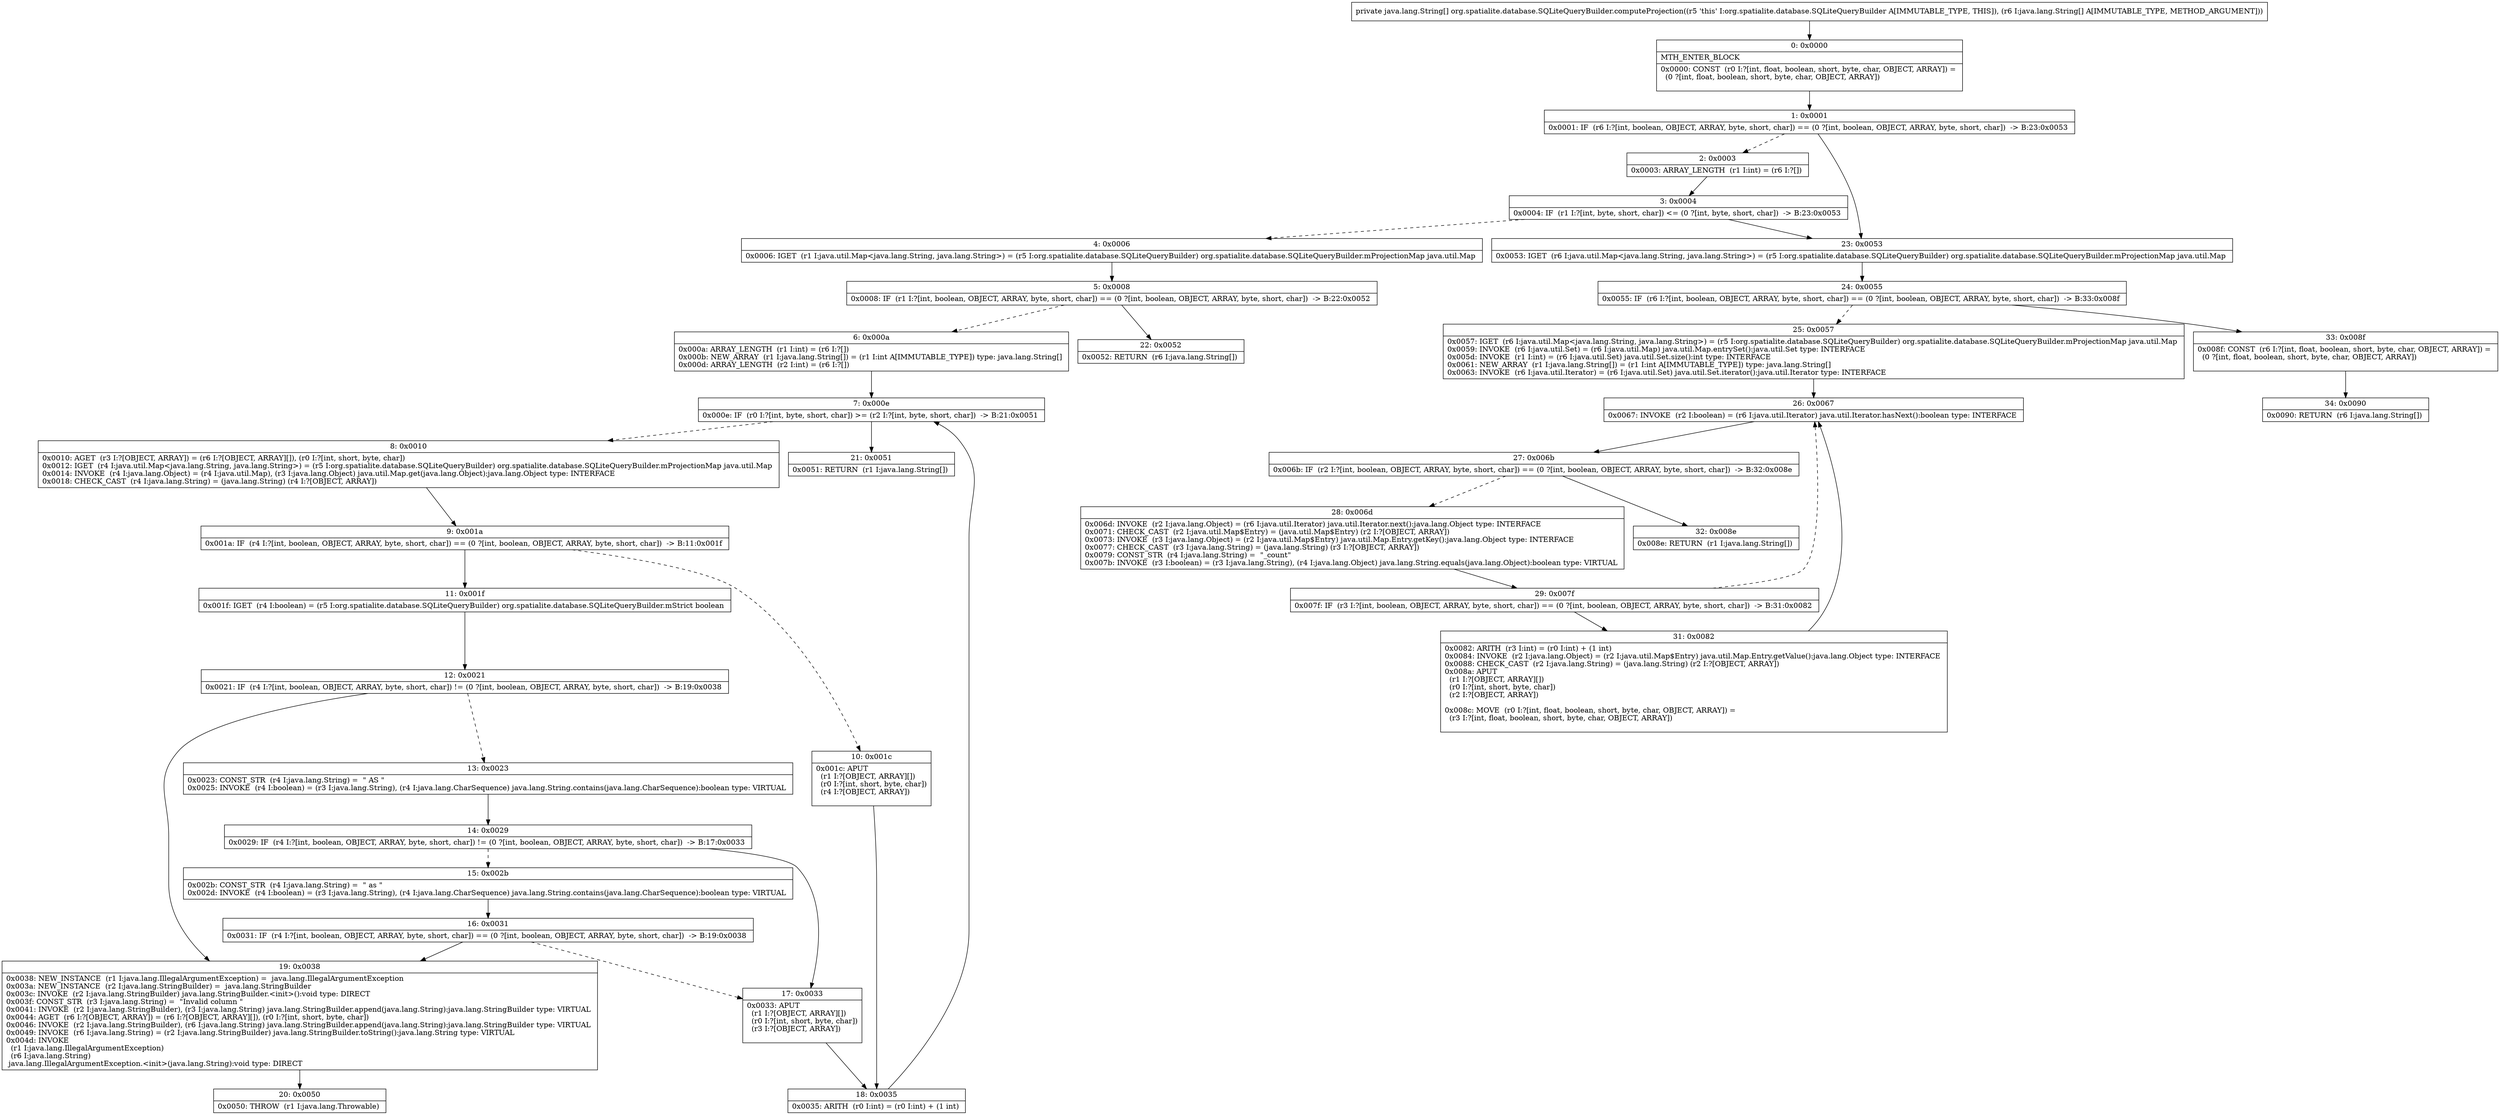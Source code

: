 digraph "CFG fororg.spatialite.database.SQLiteQueryBuilder.computeProjection([Ljava\/lang\/String;)[Ljava\/lang\/String;" {
Node_0 [shape=record,label="{0\:\ 0x0000|MTH_ENTER_BLOCK\l|0x0000: CONST  (r0 I:?[int, float, boolean, short, byte, char, OBJECT, ARRAY]) = \l  (0 ?[int, float, boolean, short, byte, char, OBJECT, ARRAY])\l \l}"];
Node_1 [shape=record,label="{1\:\ 0x0001|0x0001: IF  (r6 I:?[int, boolean, OBJECT, ARRAY, byte, short, char]) == (0 ?[int, boolean, OBJECT, ARRAY, byte, short, char])  \-\> B:23:0x0053 \l}"];
Node_2 [shape=record,label="{2\:\ 0x0003|0x0003: ARRAY_LENGTH  (r1 I:int) = (r6 I:?[]) \l}"];
Node_3 [shape=record,label="{3\:\ 0x0004|0x0004: IF  (r1 I:?[int, byte, short, char]) \<= (0 ?[int, byte, short, char])  \-\> B:23:0x0053 \l}"];
Node_4 [shape=record,label="{4\:\ 0x0006|0x0006: IGET  (r1 I:java.util.Map\<java.lang.String, java.lang.String\>) = (r5 I:org.spatialite.database.SQLiteQueryBuilder) org.spatialite.database.SQLiteQueryBuilder.mProjectionMap java.util.Map \l}"];
Node_5 [shape=record,label="{5\:\ 0x0008|0x0008: IF  (r1 I:?[int, boolean, OBJECT, ARRAY, byte, short, char]) == (0 ?[int, boolean, OBJECT, ARRAY, byte, short, char])  \-\> B:22:0x0052 \l}"];
Node_6 [shape=record,label="{6\:\ 0x000a|0x000a: ARRAY_LENGTH  (r1 I:int) = (r6 I:?[]) \l0x000b: NEW_ARRAY  (r1 I:java.lang.String[]) = (r1 I:int A[IMMUTABLE_TYPE]) type: java.lang.String[] \l0x000d: ARRAY_LENGTH  (r2 I:int) = (r6 I:?[]) \l}"];
Node_7 [shape=record,label="{7\:\ 0x000e|0x000e: IF  (r0 I:?[int, byte, short, char]) \>= (r2 I:?[int, byte, short, char])  \-\> B:21:0x0051 \l}"];
Node_8 [shape=record,label="{8\:\ 0x0010|0x0010: AGET  (r3 I:?[OBJECT, ARRAY]) = (r6 I:?[OBJECT, ARRAY][]), (r0 I:?[int, short, byte, char]) \l0x0012: IGET  (r4 I:java.util.Map\<java.lang.String, java.lang.String\>) = (r5 I:org.spatialite.database.SQLiteQueryBuilder) org.spatialite.database.SQLiteQueryBuilder.mProjectionMap java.util.Map \l0x0014: INVOKE  (r4 I:java.lang.Object) = (r4 I:java.util.Map), (r3 I:java.lang.Object) java.util.Map.get(java.lang.Object):java.lang.Object type: INTERFACE \l0x0018: CHECK_CAST  (r4 I:java.lang.String) = (java.lang.String) (r4 I:?[OBJECT, ARRAY]) \l}"];
Node_9 [shape=record,label="{9\:\ 0x001a|0x001a: IF  (r4 I:?[int, boolean, OBJECT, ARRAY, byte, short, char]) == (0 ?[int, boolean, OBJECT, ARRAY, byte, short, char])  \-\> B:11:0x001f \l}"];
Node_10 [shape=record,label="{10\:\ 0x001c|0x001c: APUT  \l  (r1 I:?[OBJECT, ARRAY][])\l  (r0 I:?[int, short, byte, char])\l  (r4 I:?[OBJECT, ARRAY])\l \l}"];
Node_11 [shape=record,label="{11\:\ 0x001f|0x001f: IGET  (r4 I:boolean) = (r5 I:org.spatialite.database.SQLiteQueryBuilder) org.spatialite.database.SQLiteQueryBuilder.mStrict boolean \l}"];
Node_12 [shape=record,label="{12\:\ 0x0021|0x0021: IF  (r4 I:?[int, boolean, OBJECT, ARRAY, byte, short, char]) != (0 ?[int, boolean, OBJECT, ARRAY, byte, short, char])  \-\> B:19:0x0038 \l}"];
Node_13 [shape=record,label="{13\:\ 0x0023|0x0023: CONST_STR  (r4 I:java.lang.String) =  \" AS \" \l0x0025: INVOKE  (r4 I:boolean) = (r3 I:java.lang.String), (r4 I:java.lang.CharSequence) java.lang.String.contains(java.lang.CharSequence):boolean type: VIRTUAL \l}"];
Node_14 [shape=record,label="{14\:\ 0x0029|0x0029: IF  (r4 I:?[int, boolean, OBJECT, ARRAY, byte, short, char]) != (0 ?[int, boolean, OBJECT, ARRAY, byte, short, char])  \-\> B:17:0x0033 \l}"];
Node_15 [shape=record,label="{15\:\ 0x002b|0x002b: CONST_STR  (r4 I:java.lang.String) =  \" as \" \l0x002d: INVOKE  (r4 I:boolean) = (r3 I:java.lang.String), (r4 I:java.lang.CharSequence) java.lang.String.contains(java.lang.CharSequence):boolean type: VIRTUAL \l}"];
Node_16 [shape=record,label="{16\:\ 0x0031|0x0031: IF  (r4 I:?[int, boolean, OBJECT, ARRAY, byte, short, char]) == (0 ?[int, boolean, OBJECT, ARRAY, byte, short, char])  \-\> B:19:0x0038 \l}"];
Node_17 [shape=record,label="{17\:\ 0x0033|0x0033: APUT  \l  (r1 I:?[OBJECT, ARRAY][])\l  (r0 I:?[int, short, byte, char])\l  (r3 I:?[OBJECT, ARRAY])\l \l}"];
Node_18 [shape=record,label="{18\:\ 0x0035|0x0035: ARITH  (r0 I:int) = (r0 I:int) + (1 int) \l}"];
Node_19 [shape=record,label="{19\:\ 0x0038|0x0038: NEW_INSTANCE  (r1 I:java.lang.IllegalArgumentException) =  java.lang.IllegalArgumentException \l0x003a: NEW_INSTANCE  (r2 I:java.lang.StringBuilder) =  java.lang.StringBuilder \l0x003c: INVOKE  (r2 I:java.lang.StringBuilder) java.lang.StringBuilder.\<init\>():void type: DIRECT \l0x003f: CONST_STR  (r3 I:java.lang.String) =  \"Invalid column \" \l0x0041: INVOKE  (r2 I:java.lang.StringBuilder), (r3 I:java.lang.String) java.lang.StringBuilder.append(java.lang.String):java.lang.StringBuilder type: VIRTUAL \l0x0044: AGET  (r6 I:?[OBJECT, ARRAY]) = (r6 I:?[OBJECT, ARRAY][]), (r0 I:?[int, short, byte, char]) \l0x0046: INVOKE  (r2 I:java.lang.StringBuilder), (r6 I:java.lang.String) java.lang.StringBuilder.append(java.lang.String):java.lang.StringBuilder type: VIRTUAL \l0x0049: INVOKE  (r6 I:java.lang.String) = (r2 I:java.lang.StringBuilder) java.lang.StringBuilder.toString():java.lang.String type: VIRTUAL \l0x004d: INVOKE  \l  (r1 I:java.lang.IllegalArgumentException)\l  (r6 I:java.lang.String)\l java.lang.IllegalArgumentException.\<init\>(java.lang.String):void type: DIRECT \l}"];
Node_20 [shape=record,label="{20\:\ 0x0050|0x0050: THROW  (r1 I:java.lang.Throwable) \l}"];
Node_21 [shape=record,label="{21\:\ 0x0051|0x0051: RETURN  (r1 I:java.lang.String[]) \l}"];
Node_22 [shape=record,label="{22\:\ 0x0052|0x0052: RETURN  (r6 I:java.lang.String[]) \l}"];
Node_23 [shape=record,label="{23\:\ 0x0053|0x0053: IGET  (r6 I:java.util.Map\<java.lang.String, java.lang.String\>) = (r5 I:org.spatialite.database.SQLiteQueryBuilder) org.spatialite.database.SQLiteQueryBuilder.mProjectionMap java.util.Map \l}"];
Node_24 [shape=record,label="{24\:\ 0x0055|0x0055: IF  (r6 I:?[int, boolean, OBJECT, ARRAY, byte, short, char]) == (0 ?[int, boolean, OBJECT, ARRAY, byte, short, char])  \-\> B:33:0x008f \l}"];
Node_25 [shape=record,label="{25\:\ 0x0057|0x0057: IGET  (r6 I:java.util.Map\<java.lang.String, java.lang.String\>) = (r5 I:org.spatialite.database.SQLiteQueryBuilder) org.spatialite.database.SQLiteQueryBuilder.mProjectionMap java.util.Map \l0x0059: INVOKE  (r6 I:java.util.Set) = (r6 I:java.util.Map) java.util.Map.entrySet():java.util.Set type: INTERFACE \l0x005d: INVOKE  (r1 I:int) = (r6 I:java.util.Set) java.util.Set.size():int type: INTERFACE \l0x0061: NEW_ARRAY  (r1 I:java.lang.String[]) = (r1 I:int A[IMMUTABLE_TYPE]) type: java.lang.String[] \l0x0063: INVOKE  (r6 I:java.util.Iterator) = (r6 I:java.util.Set) java.util.Set.iterator():java.util.Iterator type: INTERFACE \l}"];
Node_26 [shape=record,label="{26\:\ 0x0067|0x0067: INVOKE  (r2 I:boolean) = (r6 I:java.util.Iterator) java.util.Iterator.hasNext():boolean type: INTERFACE \l}"];
Node_27 [shape=record,label="{27\:\ 0x006b|0x006b: IF  (r2 I:?[int, boolean, OBJECT, ARRAY, byte, short, char]) == (0 ?[int, boolean, OBJECT, ARRAY, byte, short, char])  \-\> B:32:0x008e \l}"];
Node_28 [shape=record,label="{28\:\ 0x006d|0x006d: INVOKE  (r2 I:java.lang.Object) = (r6 I:java.util.Iterator) java.util.Iterator.next():java.lang.Object type: INTERFACE \l0x0071: CHECK_CAST  (r2 I:java.util.Map$Entry) = (java.util.Map$Entry) (r2 I:?[OBJECT, ARRAY]) \l0x0073: INVOKE  (r3 I:java.lang.Object) = (r2 I:java.util.Map$Entry) java.util.Map.Entry.getKey():java.lang.Object type: INTERFACE \l0x0077: CHECK_CAST  (r3 I:java.lang.String) = (java.lang.String) (r3 I:?[OBJECT, ARRAY]) \l0x0079: CONST_STR  (r4 I:java.lang.String) =  \"_count\" \l0x007b: INVOKE  (r3 I:boolean) = (r3 I:java.lang.String), (r4 I:java.lang.Object) java.lang.String.equals(java.lang.Object):boolean type: VIRTUAL \l}"];
Node_29 [shape=record,label="{29\:\ 0x007f|0x007f: IF  (r3 I:?[int, boolean, OBJECT, ARRAY, byte, short, char]) == (0 ?[int, boolean, OBJECT, ARRAY, byte, short, char])  \-\> B:31:0x0082 \l}"];
Node_31 [shape=record,label="{31\:\ 0x0082|0x0082: ARITH  (r3 I:int) = (r0 I:int) + (1 int) \l0x0084: INVOKE  (r2 I:java.lang.Object) = (r2 I:java.util.Map$Entry) java.util.Map.Entry.getValue():java.lang.Object type: INTERFACE \l0x0088: CHECK_CAST  (r2 I:java.lang.String) = (java.lang.String) (r2 I:?[OBJECT, ARRAY]) \l0x008a: APUT  \l  (r1 I:?[OBJECT, ARRAY][])\l  (r0 I:?[int, short, byte, char])\l  (r2 I:?[OBJECT, ARRAY])\l \l0x008c: MOVE  (r0 I:?[int, float, boolean, short, byte, char, OBJECT, ARRAY]) = \l  (r3 I:?[int, float, boolean, short, byte, char, OBJECT, ARRAY])\l \l}"];
Node_32 [shape=record,label="{32\:\ 0x008e|0x008e: RETURN  (r1 I:java.lang.String[]) \l}"];
Node_33 [shape=record,label="{33\:\ 0x008f|0x008f: CONST  (r6 I:?[int, float, boolean, short, byte, char, OBJECT, ARRAY]) = \l  (0 ?[int, float, boolean, short, byte, char, OBJECT, ARRAY])\l \l}"];
Node_34 [shape=record,label="{34\:\ 0x0090|0x0090: RETURN  (r6 I:java.lang.String[]) \l}"];
MethodNode[shape=record,label="{private java.lang.String[] org.spatialite.database.SQLiteQueryBuilder.computeProjection((r5 'this' I:org.spatialite.database.SQLiteQueryBuilder A[IMMUTABLE_TYPE, THIS]), (r6 I:java.lang.String[] A[IMMUTABLE_TYPE, METHOD_ARGUMENT])) }"];
MethodNode -> Node_0;
Node_0 -> Node_1;
Node_1 -> Node_2[style=dashed];
Node_1 -> Node_23;
Node_2 -> Node_3;
Node_3 -> Node_4[style=dashed];
Node_3 -> Node_23;
Node_4 -> Node_5;
Node_5 -> Node_6[style=dashed];
Node_5 -> Node_22;
Node_6 -> Node_7;
Node_7 -> Node_8[style=dashed];
Node_7 -> Node_21;
Node_8 -> Node_9;
Node_9 -> Node_10[style=dashed];
Node_9 -> Node_11;
Node_10 -> Node_18;
Node_11 -> Node_12;
Node_12 -> Node_13[style=dashed];
Node_12 -> Node_19;
Node_13 -> Node_14;
Node_14 -> Node_15[style=dashed];
Node_14 -> Node_17;
Node_15 -> Node_16;
Node_16 -> Node_17[style=dashed];
Node_16 -> Node_19;
Node_17 -> Node_18;
Node_18 -> Node_7;
Node_19 -> Node_20;
Node_23 -> Node_24;
Node_24 -> Node_25[style=dashed];
Node_24 -> Node_33;
Node_25 -> Node_26;
Node_26 -> Node_27;
Node_27 -> Node_28[style=dashed];
Node_27 -> Node_32;
Node_28 -> Node_29;
Node_29 -> Node_31;
Node_29 -> Node_26[style=dashed];
Node_31 -> Node_26;
Node_33 -> Node_34;
}

